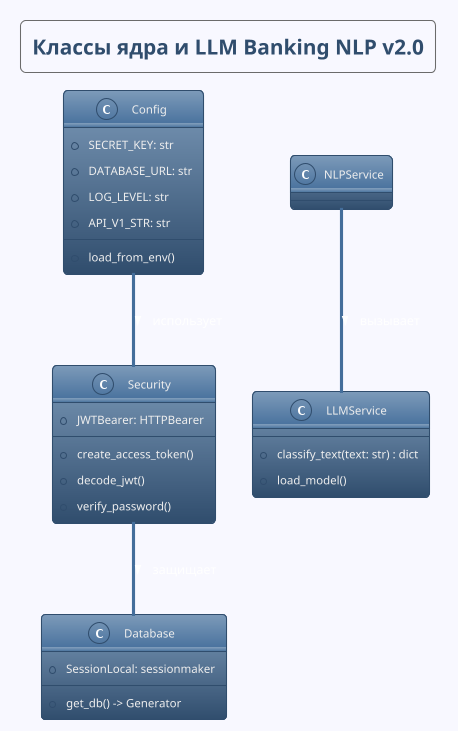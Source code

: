 @startuml
!theme spacelab
skinparam backgroundColor #F8F8FF
skinparam defaultTextAlignment center
title Классы ядра и LLM Banking NLP v2.0

class Config {
  + SECRET_KEY: str
  + DATABASE_URL: str
  + LOG_LEVEL: str
  + API_V1_STR: str
  + load_from_env()
  ' Конфигурация приложения и переменных окружения
}

class Security {
  + JWTBearer: HTTPBearer
  + create_access_token()
  + decode_jwt()
  + verify_password()
  ' Аутентификация и безопасность
}

class Database {
  + SessionLocal: sessionmaker
  + get_db() -> Generator
  ' Работа с базой данных
}

class LLMService {
  + classify_text(text: str) : dict
  + load_model()
  ' Классификация текста с помощью малой LLM
}

Config -- Security : использует >
Security -- Database : защищает >
NLPService -- LLMService : вызывает >
@enduml
